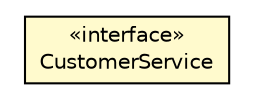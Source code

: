 #!/usr/local/bin/dot
#
# Class diagram 
# Generated by UMLGraph version R5_6-24-gf6e263 (http://www.umlgraph.org/)
#

digraph G {
	edge [fontname="Helvetica",fontsize=10,labelfontname="Helvetica",labelfontsize=10];
	node [fontname="Helvetica",fontsize=10,shape=plaintext];
	nodesep=0.25;
	ranksep=0.5;
	// name.marmac.tutorials.cxfatwork.services.web.rest.api.customerservice.CustomerService
	c15 [label=<<table title="name.marmac.tutorials.cxfatwork.services.web.rest.api.customerservice.CustomerService" border="0" cellborder="1" cellspacing="0" cellpadding="2" port="p" bgcolor="lemonChiffon" href="./CustomerService.html">
		<tr><td><table border="0" cellspacing="0" cellpadding="1">
<tr><td align="center" balign="center"> &#171;interface&#187; </td></tr>
<tr><td align="center" balign="center"> CustomerService </td></tr>
		</table></td></tr>
		</table>>, URL="./CustomerService.html", fontname="Helvetica", fontcolor="black", fontsize=10.0];
}

